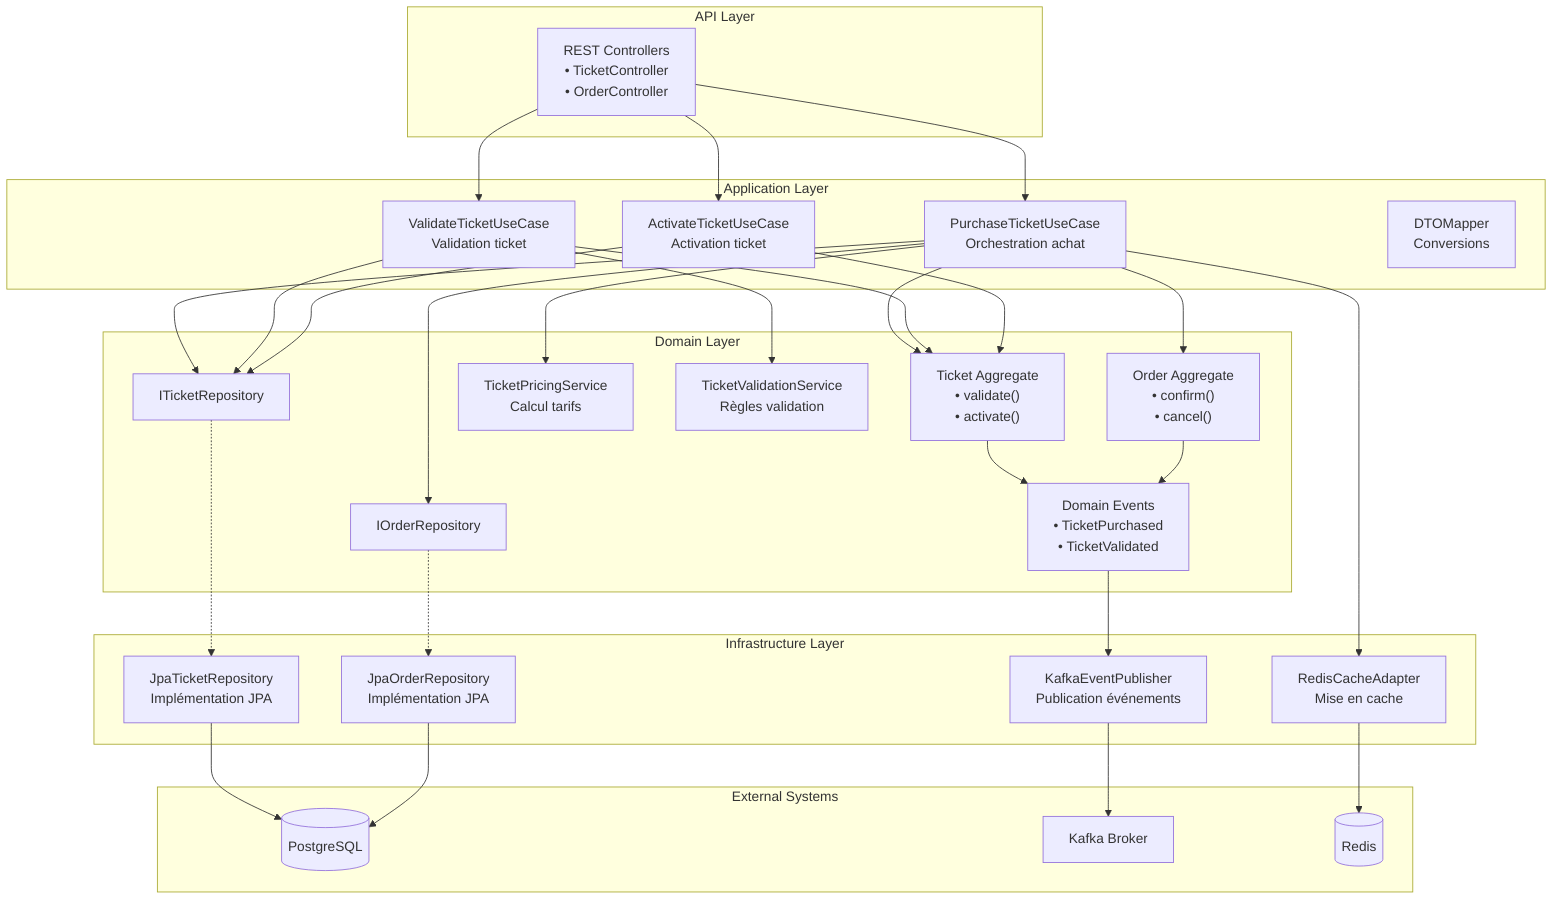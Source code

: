 flowchart TB
    subgraph API["API Layer"]
        REST["REST Controllers<br/>• TicketController<br/>• OrderController"]
    end
    
    subgraph APP["Application Layer"]
        UC_PURCHASE["PurchaseTicketUseCase<br/>Orchestration achat"]
        UC_VALIDATE["ValidateTicketUseCase<br/>Validation ticket"]
        UC_ACTIVATE["ActivateTicketUseCase<br/>Activation ticket"]
        MAPPER["DTOMapper<br/>Conversions"]
    end
    
    subgraph DOMAIN["Domain Layer"]
        TICKET_AGG["Ticket Aggregate<br/>• validate()<br/>• activate()"]
        ORDER_AGG["Order Aggregate<br/>• confirm()<br/>• cancel()"]
        PRICING["TicketPricingService<br/>Calcul tarifs"]
        VALIDATION["TicketValidationService<br/>Règles validation"]
        TICKET_REPO["ITicketRepository"]
        ORDER_REPO["IOrderRepository"]
        EVENTS["Domain Events<br/>• TicketPurchased<br/>• TicketValidated"]
    end
    
    subgraph INFRA["Infrastructure Layer"]
        JPA_TICKET["JpaTicketRepository<br/>Implémentation JPA"]
        JPA_ORDER["JpaOrderRepository<br/>Implémentation JPA"]
        KAFKA_PUB["KafkaEventPublisher<br/>Publication événements"]
        CACHE_ADAPTER["RedisCacheAdapter<br/>Mise en cache"]
    end
    
    subgraph EXTERNAL["External Systems"]
        DB[("PostgreSQL")]
        KAFKA["Kafka Broker"]
        REDIS[("Redis")]
    end
    
    REST --> UC_PURCHASE
    REST --> UC_VALIDATE
    REST --> UC_ACTIVATE
    
    UC_PURCHASE --> TICKET_AGG
    UC_PURCHASE --> ORDER_AGG
    UC_PURCHASE --> PRICING
    UC_PURCHASE --> TICKET_REPO
    UC_PURCHASE --> ORDER_REPO
    
    UC_VALIDATE --> TICKET_AGG
    UC_VALIDATE --> VALIDATION
    UC_VALIDATE --> TICKET_REPO
    
    UC_ACTIVATE --> TICKET_AGG
    UC_ACTIVATE --> TICKET_REPO
    
    TICKET_AGG --> EVENTS
    ORDER_AGG --> EVENTS
    
    TICKET_REPO -.-> JPA_TICKET
    ORDER_REPO -.-> JPA_ORDER
    
    JPA_TICKET --> DB
    JPA_ORDER --> DB
    EVENTS --> KAFKA_PUB
    KAFKA_PUB --> KAFKA
    
    UC_PURCHASE --> CACHE_ADAPTER
    CACHE_ADAPTER --> REDIS